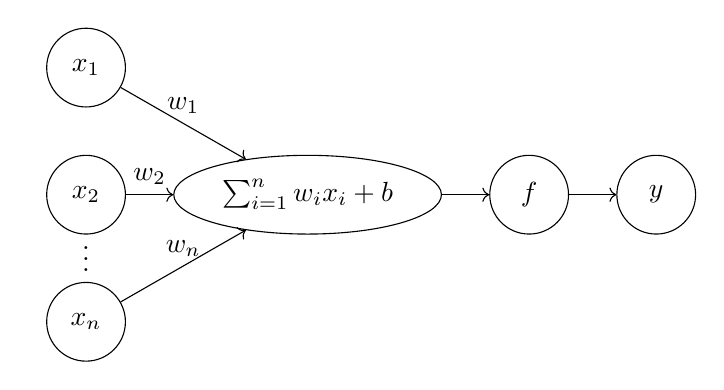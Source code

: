 \tikzstyle{input} = [circle, minimum width=1cm, minimum height=1cm,text centered, draw=black]
\tikzstyle{ell} = [ellipse, minimum width=1cm, minimum height=1cm,text centered, draw=black]
\begin{tikzpicture}[node distance=1.5cm]
    \node (x1) [input] {$x_1$};
    \node (x2) [input, below=0.6cm of x1] {$x_2$};
%    \node (dots) [below=0.6cm of x2] {$\vdots$};
    \node (xn) [input, below=0.6cm of x2] {$x_n$};
    \node (computation) [ell, right=0.6cm of x2] {$\sum_{i=1}^{n} w_ix_i + b$};
    \node (f) [input, right=0.6cm of computation] {$f$};
    \node (y) [input, right=0.6cm of f] {$y$};
    \draw [->] (x1) -- node[anchor=south] {$w_1$} (computation);
    \draw [->] (x2) -- node[anchor=south] {$w_2$} (computation);
    \draw [->] (xn) -- node[anchor=south] {$w_n$} (computation);
    \draw [->] (computation) -- (f);
    \draw [->] (f) -- (y);
    \path (x2) -- (xn) node[pos=0.35] (dots) {$\vdots$};
\end{tikzpicture}
